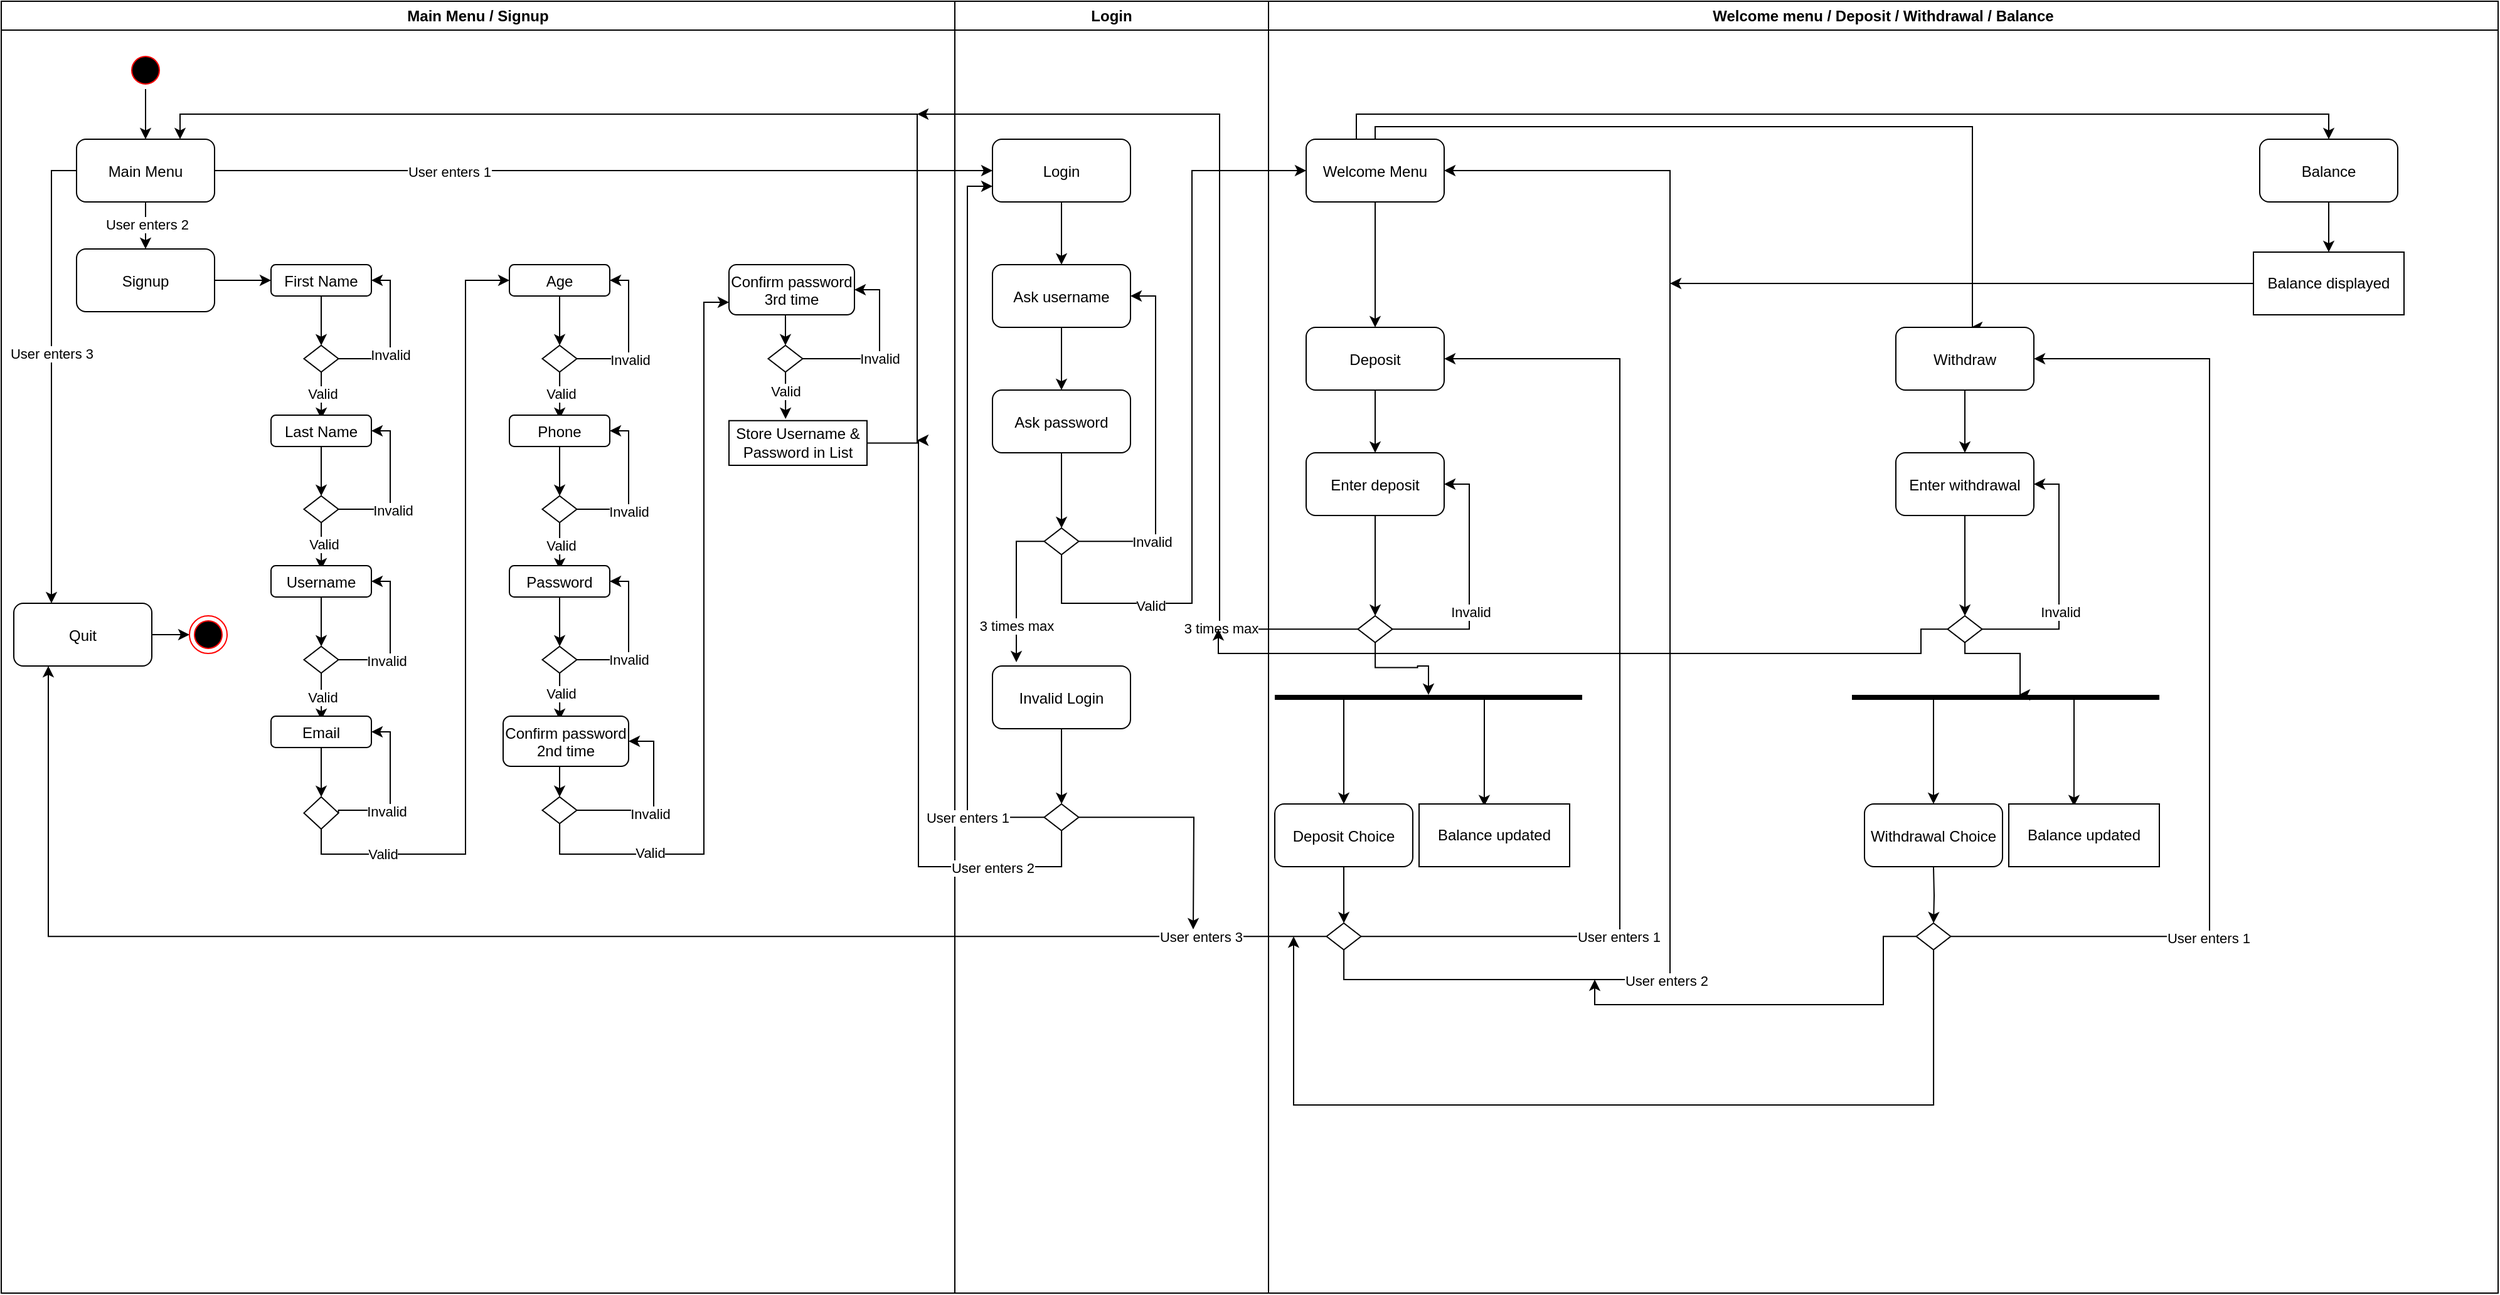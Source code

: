 <mxfile version="21.6.9" type="github">
  <diagram name="Page-1" id="e7e014a7-5840-1c2e-5031-d8a46d1fe8dd">
    <mxGraphModel dx="1483" dy="790" grid="1" gridSize="10" guides="1" tooltips="1" connect="1" arrows="1" fold="1" page="1" pageScale="1" pageWidth="1169" pageHeight="826" background="none" math="0" shadow="0">
      <root>
        <mxCell id="0" />
        <mxCell id="1" parent="0" />
        <mxCell id="2" value="Main Menu / Signup" style="swimlane;whiteSpace=wrap" parent="1" vertex="1">
          <mxGeometry x="150" y="70" width="760" height="1030" as="geometry" />
        </mxCell>
        <mxCell id="745T6tJbFyd0ASZvF1Uq-50" style="edgeStyle=orthogonalEdgeStyle;rounded=0;orthogonalLoop=1;jettySize=auto;html=1;exitX=0.5;exitY=1;exitDx=0;exitDy=0;" edge="1" parent="2" source="5" target="7">
          <mxGeometry relative="1" as="geometry" />
        </mxCell>
        <mxCell id="5" value="" style="ellipse;shape=startState;fillColor=#000000;strokeColor=#ff0000;" parent="2" vertex="1">
          <mxGeometry x="100" y="40" width="30" height="30" as="geometry" />
        </mxCell>
        <mxCell id="745T6tJbFyd0ASZvF1Uq-48" style="edgeStyle=orthogonalEdgeStyle;rounded=0;orthogonalLoop=1;jettySize=auto;html=1;exitX=0;exitY=0.5;exitDx=0;exitDy=0;" edge="1" parent="2" source="7" target="10">
          <mxGeometry relative="1" as="geometry">
            <Array as="points">
              <mxPoint x="40" y="135" />
            </Array>
          </mxGeometry>
        </mxCell>
        <mxCell id="745T6tJbFyd0ASZvF1Uq-409" value="User enters 3" style="edgeLabel;html=1;align=center;verticalAlign=middle;resizable=0;points=[];" vertex="1" connectable="0" parent="745T6tJbFyd0ASZvF1Uq-48">
          <mxGeometry x="-0.09" relative="1" as="geometry">
            <mxPoint as="offset" />
          </mxGeometry>
        </mxCell>
        <mxCell id="745T6tJbFyd0ASZvF1Uq-278" value="" style="edgeStyle=orthogonalEdgeStyle;rounded=0;orthogonalLoop=1;jettySize=auto;html=1;" edge="1" parent="2" source="7" target="745T6tJbFyd0ASZvF1Uq-46">
          <mxGeometry relative="1" as="geometry" />
        </mxCell>
        <mxCell id="745T6tJbFyd0ASZvF1Uq-408" value="User enters 2" style="edgeLabel;html=1;align=center;verticalAlign=middle;resizable=0;points=[];" vertex="1" connectable="0" parent="745T6tJbFyd0ASZvF1Uq-278">
          <mxGeometry x="0.082" y="1" relative="1" as="geometry">
            <mxPoint as="offset" />
          </mxGeometry>
        </mxCell>
        <mxCell id="7" value="Main Menu" style="rounded=1;" parent="2" vertex="1">
          <mxGeometry x="60" y="110" width="110" height="50" as="geometry" />
        </mxCell>
        <mxCell id="745T6tJbFyd0ASZvF1Uq-412" value="" style="edgeStyle=orthogonalEdgeStyle;rounded=0;orthogonalLoop=1;jettySize=auto;html=1;" edge="1" parent="2" source="10" target="745T6tJbFyd0ASZvF1Uq-411">
          <mxGeometry relative="1" as="geometry" />
        </mxCell>
        <mxCell id="10" value="Quit" style="rounded=1;" parent="2" vertex="1">
          <mxGeometry x="10" y="480" width="110" height="50" as="geometry" />
        </mxCell>
        <mxCell id="745T6tJbFyd0ASZvF1Uq-52" value="" style="edgeStyle=orthogonalEdgeStyle;rounded=0;orthogonalLoop=1;jettySize=auto;html=1;" edge="1" parent="2" source="745T6tJbFyd0ASZvF1Uq-46" target="745T6tJbFyd0ASZvF1Uq-51">
          <mxGeometry relative="1" as="geometry" />
        </mxCell>
        <mxCell id="745T6tJbFyd0ASZvF1Uq-46" value="Signup" style="rounded=1;" vertex="1" parent="2">
          <mxGeometry x="60" y="197.5" width="110" height="50" as="geometry" />
        </mxCell>
        <mxCell id="745T6tJbFyd0ASZvF1Uq-56" value="" style="edgeStyle=orthogonalEdgeStyle;rounded=0;orthogonalLoop=1;jettySize=auto;html=1;" edge="1" parent="2" source="745T6tJbFyd0ASZvF1Uq-51" target="745T6tJbFyd0ASZvF1Uq-55">
          <mxGeometry relative="1" as="geometry" />
        </mxCell>
        <mxCell id="745T6tJbFyd0ASZvF1Uq-51" value="First Name" style="rounded=1;" vertex="1" parent="2">
          <mxGeometry x="215" y="210" width="80" height="25" as="geometry" />
        </mxCell>
        <mxCell id="745T6tJbFyd0ASZvF1Uq-61" style="edgeStyle=orthogonalEdgeStyle;rounded=0;orthogonalLoop=1;jettySize=auto;html=1;exitX=1;exitY=0.5;exitDx=0;exitDy=0;entryX=1;entryY=0.5;entryDx=0;entryDy=0;" edge="1" parent="2" source="745T6tJbFyd0ASZvF1Uq-55" target="745T6tJbFyd0ASZvF1Uq-51">
          <mxGeometry relative="1" as="geometry">
            <Array as="points">
              <mxPoint x="310" y="285" />
              <mxPoint x="310" y="223" />
            </Array>
          </mxGeometry>
        </mxCell>
        <mxCell id="745T6tJbFyd0ASZvF1Uq-183" value="Invalid" style="edgeLabel;html=1;align=center;verticalAlign=middle;resizable=0;points=[];" vertex="1" connectable="0" parent="745T6tJbFyd0ASZvF1Uq-61">
          <mxGeometry x="-0.238" relative="1" as="geometry">
            <mxPoint as="offset" />
          </mxGeometry>
        </mxCell>
        <mxCell id="745T6tJbFyd0ASZvF1Uq-55" value="" style="rhombus;whiteSpace=wrap;html=1;" vertex="1" parent="2">
          <mxGeometry x="241.25" y="274.38" width="27.5" height="21.25" as="geometry" />
        </mxCell>
        <mxCell id="745T6tJbFyd0ASZvF1Uq-60" value="" style="edgeStyle=orthogonalEdgeStyle;rounded=0;orthogonalLoop=1;jettySize=auto;html=1;" edge="1" parent="2" source="745T6tJbFyd0ASZvF1Uq-55">
          <mxGeometry relative="1" as="geometry">
            <mxPoint x="405" y="376" as="sourcePoint" />
            <mxPoint x="255.1" y="333" as="targetPoint" />
            <Array as="points">
              <mxPoint x="255" y="314" />
              <mxPoint x="255" y="314" />
            </Array>
          </mxGeometry>
        </mxCell>
        <mxCell id="745T6tJbFyd0ASZvF1Uq-191" value="Valid" style="edgeLabel;html=1;align=center;verticalAlign=middle;resizable=0;points=[];" vertex="1" connectable="0" parent="745T6tJbFyd0ASZvF1Uq-60">
          <mxGeometry x="-0.068" y="1" relative="1" as="geometry">
            <mxPoint as="offset" />
          </mxGeometry>
        </mxCell>
        <mxCell id="745T6tJbFyd0ASZvF1Uq-106" value="Last Name" style="rounded=1;" vertex="1" parent="2">
          <mxGeometry x="215" y="330" width="80" height="25" as="geometry" />
        </mxCell>
        <mxCell id="745T6tJbFyd0ASZvF1Uq-107" style="edgeStyle=orthogonalEdgeStyle;rounded=0;orthogonalLoop=1;jettySize=auto;html=1;exitX=1;exitY=0.5;exitDx=0;exitDy=0;entryX=1;entryY=0.5;entryDx=0;entryDy=0;" edge="1" parent="2" source="745T6tJbFyd0ASZvF1Uq-108" target="745T6tJbFyd0ASZvF1Uq-106">
          <mxGeometry relative="1" as="geometry">
            <Array as="points">
              <mxPoint x="310" y="405" />
              <mxPoint x="310" y="343" />
            </Array>
          </mxGeometry>
        </mxCell>
        <mxCell id="745T6tJbFyd0ASZvF1Uq-184" value="Invalid" style="edgeLabel;html=1;align=center;verticalAlign=middle;resizable=0;points=[];" vertex="1" connectable="0" parent="745T6tJbFyd0ASZvF1Uq-107">
          <mxGeometry x="-0.305" y="-2" relative="1" as="geometry">
            <mxPoint y="1" as="offset" />
          </mxGeometry>
        </mxCell>
        <mxCell id="745T6tJbFyd0ASZvF1Uq-108" value="" style="rhombus;whiteSpace=wrap;html=1;" vertex="1" parent="2">
          <mxGeometry x="241.25" y="394.38" width="27.5" height="21.25" as="geometry" />
        </mxCell>
        <mxCell id="745T6tJbFyd0ASZvF1Uq-105" value="" style="edgeStyle=orthogonalEdgeStyle;rounded=0;orthogonalLoop=1;jettySize=auto;html=1;" edge="1" parent="2" source="745T6tJbFyd0ASZvF1Uq-106" target="745T6tJbFyd0ASZvF1Uq-108">
          <mxGeometry relative="1" as="geometry" />
        </mxCell>
        <mxCell id="745T6tJbFyd0ASZvF1Uq-109" value="" style="edgeStyle=orthogonalEdgeStyle;rounded=0;orthogonalLoop=1;jettySize=auto;html=1;" edge="1" parent="2" source="745T6tJbFyd0ASZvF1Uq-108">
          <mxGeometry relative="1" as="geometry">
            <mxPoint x="405" y="496" as="sourcePoint" />
            <mxPoint x="255.1" y="453" as="targetPoint" />
            <Array as="points">
              <mxPoint x="255" y="434" />
              <mxPoint x="255" y="434" />
            </Array>
          </mxGeometry>
        </mxCell>
        <mxCell id="745T6tJbFyd0ASZvF1Uq-192" value="Valid" style="edgeLabel;html=1;align=center;verticalAlign=middle;resizable=0;points=[];" vertex="1" connectable="0" parent="745T6tJbFyd0ASZvF1Uq-109">
          <mxGeometry x="-0.068" y="2" relative="1" as="geometry">
            <mxPoint as="offset" />
          </mxGeometry>
        </mxCell>
        <mxCell id="745T6tJbFyd0ASZvF1Uq-113" value="Username" style="rounded=1;" vertex="1" parent="2">
          <mxGeometry x="215" y="450" width="80" height="25" as="geometry" />
        </mxCell>
        <mxCell id="745T6tJbFyd0ASZvF1Uq-114" style="edgeStyle=orthogonalEdgeStyle;rounded=0;orthogonalLoop=1;jettySize=auto;html=1;exitX=1;exitY=0.5;exitDx=0;exitDy=0;entryX=1;entryY=0.5;entryDx=0;entryDy=0;" edge="1" parent="2" source="745T6tJbFyd0ASZvF1Uq-115" target="745T6tJbFyd0ASZvF1Uq-113">
          <mxGeometry relative="1" as="geometry">
            <Array as="points">
              <mxPoint x="310" y="525" />
              <mxPoint x="310" y="463" />
            </Array>
          </mxGeometry>
        </mxCell>
        <mxCell id="745T6tJbFyd0ASZvF1Uq-185" value="Invalid" style="edgeLabel;html=1;align=center;verticalAlign=middle;resizable=0;points=[];" vertex="1" connectable="0" parent="745T6tJbFyd0ASZvF1Uq-114">
          <mxGeometry x="-0.356" y="-1" relative="1" as="geometry">
            <mxPoint as="offset" />
          </mxGeometry>
        </mxCell>
        <mxCell id="745T6tJbFyd0ASZvF1Uq-115" value="" style="rhombus;whiteSpace=wrap;html=1;" vertex="1" parent="2">
          <mxGeometry x="241.25" y="514.38" width="27.5" height="21.25" as="geometry" />
        </mxCell>
        <mxCell id="745T6tJbFyd0ASZvF1Uq-112" value="" style="edgeStyle=orthogonalEdgeStyle;rounded=0;orthogonalLoop=1;jettySize=auto;html=1;" edge="1" parent="2" source="745T6tJbFyd0ASZvF1Uq-113" target="745T6tJbFyd0ASZvF1Uq-115">
          <mxGeometry relative="1" as="geometry" />
        </mxCell>
        <mxCell id="745T6tJbFyd0ASZvF1Uq-116" value="" style="edgeStyle=orthogonalEdgeStyle;rounded=0;orthogonalLoop=1;jettySize=auto;html=1;" edge="1" parent="2" source="745T6tJbFyd0ASZvF1Uq-115">
          <mxGeometry relative="1" as="geometry">
            <mxPoint x="405" y="616" as="sourcePoint" />
            <mxPoint x="255.1" y="573" as="targetPoint" />
            <Array as="points">
              <mxPoint x="255" y="554" />
              <mxPoint x="255" y="554" />
            </Array>
          </mxGeometry>
        </mxCell>
        <mxCell id="745T6tJbFyd0ASZvF1Uq-193" value="Valid" style="edgeLabel;html=1;align=center;verticalAlign=middle;resizable=0;points=[];" vertex="1" connectable="0" parent="745T6tJbFyd0ASZvF1Uq-116">
          <mxGeometry x="0.039" y="1" relative="1" as="geometry">
            <mxPoint as="offset" />
          </mxGeometry>
        </mxCell>
        <mxCell id="745T6tJbFyd0ASZvF1Uq-120" value="Email" style="rounded=1;" vertex="1" parent="2">
          <mxGeometry x="215" y="570" width="80" height="25" as="geometry" />
        </mxCell>
        <mxCell id="745T6tJbFyd0ASZvF1Uq-121" style="edgeStyle=orthogonalEdgeStyle;rounded=0;orthogonalLoop=1;jettySize=auto;html=1;exitX=1;exitY=0.5;exitDx=0;exitDy=0;entryX=1;entryY=0.5;entryDx=0;entryDy=0;" edge="1" parent="2" source="745T6tJbFyd0ASZvF1Uq-122" target="745T6tJbFyd0ASZvF1Uq-120">
          <mxGeometry relative="1" as="geometry">
            <Array as="points">
              <mxPoint x="310" y="645" />
              <mxPoint x="310" y="583" />
            </Array>
          </mxGeometry>
        </mxCell>
        <mxCell id="745T6tJbFyd0ASZvF1Uq-186" value="Invalid" style="edgeLabel;html=1;align=center;verticalAlign=middle;resizable=0;points=[];" vertex="1" connectable="0" parent="745T6tJbFyd0ASZvF1Uq-121">
          <mxGeometry x="-0.332" y="-1" relative="1" as="geometry">
            <mxPoint as="offset" />
          </mxGeometry>
        </mxCell>
        <mxCell id="745T6tJbFyd0ASZvF1Uq-151" style="edgeStyle=orthogonalEdgeStyle;rounded=0;orthogonalLoop=1;jettySize=auto;html=1;exitX=0.5;exitY=1;exitDx=0;exitDy=0;entryX=0;entryY=0.5;entryDx=0;entryDy=0;" edge="1" parent="2" source="745T6tJbFyd0ASZvF1Uq-122" target="745T6tJbFyd0ASZvF1Uq-127">
          <mxGeometry relative="1" as="geometry">
            <Array as="points">
              <mxPoint x="255" y="680" />
              <mxPoint x="370" y="680" />
              <mxPoint x="370" y="223" />
            </Array>
          </mxGeometry>
        </mxCell>
        <mxCell id="745T6tJbFyd0ASZvF1Uq-194" value="Valid" style="edgeLabel;html=1;align=center;verticalAlign=middle;resizable=0;points=[];" vertex="1" connectable="0" parent="745T6tJbFyd0ASZvF1Uq-151">
          <mxGeometry x="-0.78" relative="1" as="geometry">
            <mxPoint as="offset" />
          </mxGeometry>
        </mxCell>
        <mxCell id="745T6tJbFyd0ASZvF1Uq-122" value="" style="rhombus;whiteSpace=wrap;html=1;" vertex="1" parent="2">
          <mxGeometry x="241.25" y="634.38" width="27.5" height="25.62" as="geometry" />
        </mxCell>
        <mxCell id="745T6tJbFyd0ASZvF1Uq-119" value="" style="edgeStyle=orthogonalEdgeStyle;rounded=0;orthogonalLoop=1;jettySize=auto;html=1;" edge="1" parent="2" source="745T6tJbFyd0ASZvF1Uq-120" target="745T6tJbFyd0ASZvF1Uq-122">
          <mxGeometry relative="1" as="geometry" />
        </mxCell>
        <mxCell id="745T6tJbFyd0ASZvF1Uq-127" value="Age" style="rounded=1;" vertex="1" parent="2">
          <mxGeometry x="405" y="210" width="80" height="25" as="geometry" />
        </mxCell>
        <mxCell id="745T6tJbFyd0ASZvF1Uq-128" style="edgeStyle=orthogonalEdgeStyle;rounded=0;orthogonalLoop=1;jettySize=auto;html=1;exitX=1;exitY=0.5;exitDx=0;exitDy=0;entryX=1;entryY=0.5;entryDx=0;entryDy=0;" edge="1" parent="2" source="745T6tJbFyd0ASZvF1Uq-129" target="745T6tJbFyd0ASZvF1Uq-127">
          <mxGeometry relative="1" as="geometry">
            <Array as="points">
              <mxPoint x="500" y="285" />
              <mxPoint x="500" y="223" />
            </Array>
          </mxGeometry>
        </mxCell>
        <mxCell id="745T6tJbFyd0ASZvF1Uq-187" value="Invalid" style="edgeLabel;html=1;align=center;verticalAlign=middle;resizable=0;points=[];" vertex="1" connectable="0" parent="745T6tJbFyd0ASZvF1Uq-128">
          <mxGeometry x="-0.305" y="-1" relative="1" as="geometry">
            <mxPoint y="1" as="offset" />
          </mxGeometry>
        </mxCell>
        <mxCell id="745T6tJbFyd0ASZvF1Uq-129" value="" style="rhombus;whiteSpace=wrap;html=1;" vertex="1" parent="2">
          <mxGeometry x="431.25" y="274.38" width="27.5" height="21.25" as="geometry" />
        </mxCell>
        <mxCell id="745T6tJbFyd0ASZvF1Uq-126" value="" style="edgeStyle=orthogonalEdgeStyle;rounded=0;orthogonalLoop=1;jettySize=auto;html=1;" edge="1" parent="2" source="745T6tJbFyd0ASZvF1Uq-127" target="745T6tJbFyd0ASZvF1Uq-129">
          <mxGeometry relative="1" as="geometry" />
        </mxCell>
        <mxCell id="745T6tJbFyd0ASZvF1Uq-130" value="" style="edgeStyle=orthogonalEdgeStyle;rounded=0;orthogonalLoop=1;jettySize=auto;html=1;" edge="1" parent="2" source="745T6tJbFyd0ASZvF1Uq-129">
          <mxGeometry relative="1" as="geometry">
            <mxPoint x="595" y="376" as="sourcePoint" />
            <mxPoint x="445.1" y="333" as="targetPoint" />
            <Array as="points">
              <mxPoint x="445" y="314" />
              <mxPoint x="445" y="314" />
            </Array>
          </mxGeometry>
        </mxCell>
        <mxCell id="745T6tJbFyd0ASZvF1Uq-195" value="Valid" style="edgeLabel;html=1;align=center;verticalAlign=middle;resizable=0;points=[];" vertex="1" connectable="0" parent="745T6tJbFyd0ASZvF1Uq-130">
          <mxGeometry x="-0.068" y="1" relative="1" as="geometry">
            <mxPoint as="offset" />
          </mxGeometry>
        </mxCell>
        <mxCell id="745T6tJbFyd0ASZvF1Uq-134" value="Phone" style="rounded=1;" vertex="1" parent="2">
          <mxGeometry x="405" y="330" width="80" height="25" as="geometry" />
        </mxCell>
        <mxCell id="745T6tJbFyd0ASZvF1Uq-135" style="edgeStyle=orthogonalEdgeStyle;rounded=0;orthogonalLoop=1;jettySize=auto;html=1;exitX=1;exitY=0.5;exitDx=0;exitDy=0;entryX=1;entryY=0.5;entryDx=0;entryDy=0;" edge="1" parent="2" source="745T6tJbFyd0ASZvF1Uq-136" target="745T6tJbFyd0ASZvF1Uq-134">
          <mxGeometry relative="1" as="geometry">
            <Array as="points">
              <mxPoint x="500" y="405" />
              <mxPoint x="500" y="343" />
            </Array>
          </mxGeometry>
        </mxCell>
        <mxCell id="745T6tJbFyd0ASZvF1Uq-188" value="Invalid" style="edgeLabel;html=1;align=center;verticalAlign=middle;resizable=0;points=[];" vertex="1" connectable="0" parent="745T6tJbFyd0ASZvF1Uq-135">
          <mxGeometry x="-0.322" y="-2" relative="1" as="geometry">
            <mxPoint as="offset" />
          </mxGeometry>
        </mxCell>
        <mxCell id="745T6tJbFyd0ASZvF1Uq-136" value="" style="rhombus;whiteSpace=wrap;html=1;" vertex="1" parent="2">
          <mxGeometry x="431.25" y="394.38" width="27.5" height="21.25" as="geometry" />
        </mxCell>
        <mxCell id="745T6tJbFyd0ASZvF1Uq-133" value="" style="edgeStyle=orthogonalEdgeStyle;rounded=0;orthogonalLoop=1;jettySize=auto;html=1;" edge="1" parent="2" source="745T6tJbFyd0ASZvF1Uq-134" target="745T6tJbFyd0ASZvF1Uq-136">
          <mxGeometry relative="1" as="geometry" />
        </mxCell>
        <mxCell id="745T6tJbFyd0ASZvF1Uq-137" value="" style="edgeStyle=orthogonalEdgeStyle;rounded=0;orthogonalLoop=1;jettySize=auto;html=1;" edge="1" parent="2" source="745T6tJbFyd0ASZvF1Uq-136">
          <mxGeometry relative="1" as="geometry">
            <mxPoint x="595" y="496" as="sourcePoint" />
            <mxPoint x="445.1" y="453" as="targetPoint" />
            <Array as="points">
              <mxPoint x="445" y="434" />
              <mxPoint x="445" y="434" />
            </Array>
          </mxGeometry>
        </mxCell>
        <mxCell id="745T6tJbFyd0ASZvF1Uq-196" value="Valid" style="edgeLabel;html=1;align=center;verticalAlign=middle;resizable=0;points=[];" vertex="1" connectable="0" parent="745T6tJbFyd0ASZvF1Uq-137">
          <mxGeometry x="-0.015" y="1" relative="1" as="geometry">
            <mxPoint as="offset" />
          </mxGeometry>
        </mxCell>
        <mxCell id="745T6tJbFyd0ASZvF1Uq-141" value="Password" style="rounded=1;" vertex="1" parent="2">
          <mxGeometry x="405" y="450" width="80" height="25" as="geometry" />
        </mxCell>
        <mxCell id="745T6tJbFyd0ASZvF1Uq-142" style="edgeStyle=orthogonalEdgeStyle;rounded=0;orthogonalLoop=1;jettySize=auto;html=1;exitX=1;exitY=0.5;exitDx=0;exitDy=0;entryX=1;entryY=0.5;entryDx=0;entryDy=0;" edge="1" parent="2" source="745T6tJbFyd0ASZvF1Uq-143" target="745T6tJbFyd0ASZvF1Uq-141">
          <mxGeometry relative="1" as="geometry">
            <Array as="points">
              <mxPoint x="500" y="525" />
              <mxPoint x="500" y="463" />
            </Array>
          </mxGeometry>
        </mxCell>
        <mxCell id="745T6tJbFyd0ASZvF1Uq-189" value="Invalid" style="edgeLabel;html=1;align=center;verticalAlign=middle;resizable=0;points=[];" vertex="1" connectable="0" parent="745T6tJbFyd0ASZvF1Uq-142">
          <mxGeometry x="-0.305" relative="1" as="geometry">
            <mxPoint as="offset" />
          </mxGeometry>
        </mxCell>
        <mxCell id="745T6tJbFyd0ASZvF1Uq-143" value="" style="rhombus;whiteSpace=wrap;html=1;" vertex="1" parent="2">
          <mxGeometry x="431.25" y="514.38" width="27.5" height="21.25" as="geometry" />
        </mxCell>
        <mxCell id="745T6tJbFyd0ASZvF1Uq-140" value="" style="edgeStyle=orthogonalEdgeStyle;rounded=0;orthogonalLoop=1;jettySize=auto;html=1;" edge="1" parent="2" source="745T6tJbFyd0ASZvF1Uq-141" target="745T6tJbFyd0ASZvF1Uq-143">
          <mxGeometry relative="1" as="geometry" />
        </mxCell>
        <mxCell id="745T6tJbFyd0ASZvF1Uq-144" value="" style="edgeStyle=orthogonalEdgeStyle;rounded=0;orthogonalLoop=1;jettySize=auto;html=1;" edge="1" parent="2" source="745T6tJbFyd0ASZvF1Uq-143">
          <mxGeometry relative="1" as="geometry">
            <mxPoint x="595" y="616" as="sourcePoint" />
            <mxPoint x="445.1" y="573" as="targetPoint" />
            <Array as="points">
              <mxPoint x="445" y="554" />
              <mxPoint x="445" y="554" />
            </Array>
          </mxGeometry>
        </mxCell>
        <mxCell id="745T6tJbFyd0ASZvF1Uq-197" value="Valid" style="edgeLabel;html=1;align=center;verticalAlign=middle;resizable=0;points=[];" vertex="1" connectable="0" parent="745T6tJbFyd0ASZvF1Uq-144">
          <mxGeometry x="-0.122" y="1" relative="1" as="geometry">
            <mxPoint as="offset" />
          </mxGeometry>
        </mxCell>
        <mxCell id="745T6tJbFyd0ASZvF1Uq-153" value="Confirm password&#xa;2nd time" style="rounded=1;" vertex="1" parent="2">
          <mxGeometry x="400" y="570" width="100" height="40" as="geometry" />
        </mxCell>
        <mxCell id="745T6tJbFyd0ASZvF1Uq-164" style="edgeStyle=orthogonalEdgeStyle;rounded=0;orthogonalLoop=1;jettySize=auto;html=1;exitX=1;exitY=0.5;exitDx=0;exitDy=0;entryX=1;entryY=0.5;entryDx=0;entryDy=0;" edge="1" parent="2" source="745T6tJbFyd0ASZvF1Uq-155" target="745T6tJbFyd0ASZvF1Uq-153">
          <mxGeometry relative="1" as="geometry" />
        </mxCell>
        <mxCell id="745T6tJbFyd0ASZvF1Uq-190" value="Invalid" style="edgeLabel;html=1;align=center;verticalAlign=middle;resizable=0;points=[];" vertex="1" connectable="0" parent="745T6tJbFyd0ASZvF1Uq-164">
          <mxGeometry x="-0.145" y="-3" relative="1" as="geometry">
            <mxPoint as="offset" />
          </mxGeometry>
        </mxCell>
        <mxCell id="745T6tJbFyd0ASZvF1Uq-177" style="edgeStyle=orthogonalEdgeStyle;rounded=0;orthogonalLoop=1;jettySize=auto;html=1;entryX=0;entryY=0.75;entryDx=0;entryDy=0;" edge="1" parent="2" source="745T6tJbFyd0ASZvF1Uq-155" target="745T6tJbFyd0ASZvF1Uq-171">
          <mxGeometry relative="1" as="geometry">
            <Array as="points">
              <mxPoint x="445" y="680" />
              <mxPoint x="560" y="680" />
              <mxPoint x="560" y="240" />
            </Array>
          </mxGeometry>
        </mxCell>
        <mxCell id="745T6tJbFyd0ASZvF1Uq-198" value="Valid" style="edgeLabel;html=1;align=center;verticalAlign=middle;resizable=0;points=[];" vertex="1" connectable="0" parent="745T6tJbFyd0ASZvF1Uq-177">
          <mxGeometry x="-0.678" y="1" relative="1" as="geometry">
            <mxPoint as="offset" />
          </mxGeometry>
        </mxCell>
        <mxCell id="745T6tJbFyd0ASZvF1Uq-155" value="" style="rhombus;whiteSpace=wrap;html=1;" vertex="1" parent="2">
          <mxGeometry x="431.25" y="634.38" width="27.5" height="21.25" as="geometry" />
        </mxCell>
        <mxCell id="745T6tJbFyd0ASZvF1Uq-152" value="" style="edgeStyle=orthogonalEdgeStyle;rounded=0;orthogonalLoop=1;jettySize=auto;html=1;" edge="1" parent="2" source="745T6tJbFyd0ASZvF1Uq-153" target="745T6tJbFyd0ASZvF1Uq-155">
          <mxGeometry relative="1" as="geometry">
            <Array as="points">
              <mxPoint x="445" y="620" />
              <mxPoint x="445" y="620" />
            </Array>
          </mxGeometry>
        </mxCell>
        <mxCell id="745T6tJbFyd0ASZvF1Uq-171" value="Confirm password&#xa;3rd time" style="rounded=1;" vertex="1" parent="2">
          <mxGeometry x="580" y="210" width="100" height="40" as="geometry" />
        </mxCell>
        <mxCell id="745T6tJbFyd0ASZvF1Uq-172" style="edgeStyle=orthogonalEdgeStyle;rounded=0;orthogonalLoop=1;jettySize=auto;html=1;exitX=1;exitY=0.5;exitDx=0;exitDy=0;entryX=1;entryY=0.5;entryDx=0;entryDy=0;" edge="1" parent="2" source="745T6tJbFyd0ASZvF1Uq-173" target="745T6tJbFyd0ASZvF1Uq-171">
          <mxGeometry relative="1" as="geometry" />
        </mxCell>
        <mxCell id="745T6tJbFyd0ASZvF1Uq-200" value="Invalid" style="edgeLabel;html=1;align=center;verticalAlign=middle;resizable=0;points=[];" vertex="1" connectable="0" parent="745T6tJbFyd0ASZvF1Uq-172">
          <mxGeometry x="-0.101" relative="1" as="geometry">
            <mxPoint as="offset" />
          </mxGeometry>
        </mxCell>
        <mxCell id="745T6tJbFyd0ASZvF1Uq-173" value="" style="rhombus;whiteSpace=wrap;html=1;" vertex="1" parent="2">
          <mxGeometry x="611.25" y="274.38" width="27.5" height="21.25" as="geometry" />
        </mxCell>
        <mxCell id="745T6tJbFyd0ASZvF1Uq-174" value="" style="edgeStyle=orthogonalEdgeStyle;rounded=0;orthogonalLoop=1;jettySize=auto;html=1;" edge="1" parent="2" source="745T6tJbFyd0ASZvF1Uq-171" target="745T6tJbFyd0ASZvF1Uq-173">
          <mxGeometry relative="1" as="geometry">
            <Array as="points">
              <mxPoint x="625" y="260" />
              <mxPoint x="625" y="260" />
            </Array>
          </mxGeometry>
        </mxCell>
        <mxCell id="745T6tJbFyd0ASZvF1Uq-175" value="" style="edgeStyle=orthogonalEdgeStyle;rounded=0;orthogonalLoop=1;jettySize=auto;html=1;" edge="1" parent="2" source="745T6tJbFyd0ASZvF1Uq-173">
          <mxGeometry relative="1" as="geometry">
            <mxPoint x="775" y="376" as="sourcePoint" />
            <mxPoint x="625.1" y="333" as="targetPoint" />
            <Array as="points">
              <mxPoint x="625" y="314" />
              <mxPoint x="625" y="314" />
            </Array>
          </mxGeometry>
        </mxCell>
        <mxCell id="745T6tJbFyd0ASZvF1Uq-199" value="Valid" style="edgeLabel;html=1;align=center;verticalAlign=middle;resizable=0;points=[];" vertex="1" connectable="0" parent="745T6tJbFyd0ASZvF1Uq-175">
          <mxGeometry x="-0.175" relative="1" as="geometry">
            <mxPoint as="offset" />
          </mxGeometry>
        </mxCell>
        <mxCell id="745T6tJbFyd0ASZvF1Uq-181" style="edgeStyle=orthogonalEdgeStyle;rounded=0;orthogonalLoop=1;jettySize=auto;html=1;entryX=0.75;entryY=0;entryDx=0;entryDy=0;" edge="1" parent="2" source="745T6tJbFyd0ASZvF1Uq-180" target="7">
          <mxGeometry relative="1" as="geometry">
            <Array as="points">
              <mxPoint x="730" y="352" />
              <mxPoint x="730" y="90" />
              <mxPoint x="143" y="90" />
            </Array>
          </mxGeometry>
        </mxCell>
        <mxCell id="745T6tJbFyd0ASZvF1Uq-180" value="Store Username &amp;amp; Password in List" style="rounded=0;whiteSpace=wrap;html=1;" vertex="1" parent="2">
          <mxGeometry x="580" y="334.38" width="110" height="35.62" as="geometry" />
        </mxCell>
        <mxCell id="745T6tJbFyd0ASZvF1Uq-411" value="" style="ellipse;html=1;shape=endState;fillColor=#000000;strokeColor=#ff0000;" vertex="1" parent="2">
          <mxGeometry x="150" y="490" width="30" height="30" as="geometry" />
        </mxCell>
        <mxCell id="745T6tJbFyd0ASZvF1Uq-201" value="Login" style="swimlane;whiteSpace=wrap" vertex="1" parent="1">
          <mxGeometry x="910" y="70" width="250" height="1030" as="geometry" />
        </mxCell>
        <mxCell id="745T6tJbFyd0ASZvF1Uq-284" value="" style="edgeStyle=orthogonalEdgeStyle;rounded=0;orthogonalLoop=1;jettySize=auto;html=1;" edge="1" parent="745T6tJbFyd0ASZvF1Uq-201" source="8" target="745T6tJbFyd0ASZvF1Uq-281">
          <mxGeometry relative="1" as="geometry" />
        </mxCell>
        <mxCell id="8" value="Login" style="rounded=1;" parent="745T6tJbFyd0ASZvF1Uq-201" vertex="1">
          <mxGeometry x="30" y="110" width="110" height="50" as="geometry" />
        </mxCell>
        <mxCell id="745T6tJbFyd0ASZvF1Uq-285" value="" style="edgeStyle=orthogonalEdgeStyle;rounded=0;orthogonalLoop=1;jettySize=auto;html=1;" edge="1" parent="745T6tJbFyd0ASZvF1Uq-201" source="745T6tJbFyd0ASZvF1Uq-281" target="745T6tJbFyd0ASZvF1Uq-283">
          <mxGeometry relative="1" as="geometry" />
        </mxCell>
        <mxCell id="745T6tJbFyd0ASZvF1Uq-281" value="Ask username" style="rounded=1;" vertex="1" parent="745T6tJbFyd0ASZvF1Uq-201">
          <mxGeometry x="30" y="210" width="110" height="50" as="geometry" />
        </mxCell>
        <mxCell id="745T6tJbFyd0ASZvF1Uq-289" value="" style="edgeStyle=orthogonalEdgeStyle;rounded=0;orthogonalLoop=1;jettySize=auto;html=1;" edge="1" parent="745T6tJbFyd0ASZvF1Uq-201" source="745T6tJbFyd0ASZvF1Uq-283" target="745T6tJbFyd0ASZvF1Uq-288">
          <mxGeometry relative="1" as="geometry" />
        </mxCell>
        <mxCell id="745T6tJbFyd0ASZvF1Uq-283" value="Ask password" style="rounded=1;" vertex="1" parent="745T6tJbFyd0ASZvF1Uq-201">
          <mxGeometry x="30" y="310" width="110" height="50" as="geometry" />
        </mxCell>
        <mxCell id="745T6tJbFyd0ASZvF1Uq-290" style="edgeStyle=orthogonalEdgeStyle;rounded=0;orthogonalLoop=1;jettySize=auto;html=1;entryX=1;entryY=0.5;entryDx=0;entryDy=0;" edge="1" parent="745T6tJbFyd0ASZvF1Uq-201" source="745T6tJbFyd0ASZvF1Uq-288" target="745T6tJbFyd0ASZvF1Uq-281">
          <mxGeometry relative="1" as="geometry">
            <Array as="points">
              <mxPoint x="160" y="431" />
              <mxPoint x="160" y="235" />
            </Array>
          </mxGeometry>
        </mxCell>
        <mxCell id="745T6tJbFyd0ASZvF1Uq-293" value="Invalid" style="edgeLabel;html=1;align=center;verticalAlign=middle;resizable=0;points=[];" vertex="1" connectable="0" parent="745T6tJbFyd0ASZvF1Uq-290">
          <mxGeometry x="-0.579" relative="1" as="geometry">
            <mxPoint as="offset" />
          </mxGeometry>
        </mxCell>
        <mxCell id="745T6tJbFyd0ASZvF1Uq-400" style="edgeStyle=orthogonalEdgeStyle;rounded=0;orthogonalLoop=1;jettySize=auto;html=1;entryX=0.173;entryY=-0.06;entryDx=0;entryDy=0;entryPerimeter=0;" edge="1" parent="745T6tJbFyd0ASZvF1Uq-201" source="745T6tJbFyd0ASZvF1Uq-288" target="745T6tJbFyd0ASZvF1Uq-395">
          <mxGeometry relative="1" as="geometry">
            <Array as="points">
              <mxPoint x="49" y="431" />
            </Array>
          </mxGeometry>
        </mxCell>
        <mxCell id="745T6tJbFyd0ASZvF1Uq-410" value="3 times max" style="edgeLabel;html=1;align=center;verticalAlign=middle;resizable=0;points=[];" vertex="1" connectable="0" parent="745T6tJbFyd0ASZvF1Uq-400">
          <mxGeometry x="0.511" relative="1" as="geometry">
            <mxPoint as="offset" />
          </mxGeometry>
        </mxCell>
        <mxCell id="745T6tJbFyd0ASZvF1Uq-288" value="" style="rhombus;whiteSpace=wrap;html=1;" vertex="1" parent="745T6tJbFyd0ASZvF1Uq-201">
          <mxGeometry x="71.25" y="420" width="27.5" height="21.25" as="geometry" />
        </mxCell>
        <mxCell id="745T6tJbFyd0ASZvF1Uq-401" value="" style="edgeStyle=orthogonalEdgeStyle;rounded=0;orthogonalLoop=1;jettySize=auto;html=1;" edge="1" parent="745T6tJbFyd0ASZvF1Uq-201" source="745T6tJbFyd0ASZvF1Uq-395" target="745T6tJbFyd0ASZvF1Uq-399">
          <mxGeometry relative="1" as="geometry" />
        </mxCell>
        <mxCell id="745T6tJbFyd0ASZvF1Uq-395" value="Invalid Login" style="rounded=1;" vertex="1" parent="745T6tJbFyd0ASZvF1Uq-201">
          <mxGeometry x="30" y="530" width="110" height="50" as="geometry" />
        </mxCell>
        <mxCell id="745T6tJbFyd0ASZvF1Uq-402" style="edgeStyle=orthogonalEdgeStyle;rounded=0;orthogonalLoop=1;jettySize=auto;html=1;entryX=0;entryY=0.75;entryDx=0;entryDy=0;" edge="1" parent="745T6tJbFyd0ASZvF1Uq-201" source="745T6tJbFyd0ASZvF1Uq-399" target="8">
          <mxGeometry relative="1" as="geometry">
            <Array as="points">
              <mxPoint x="10" y="651" />
              <mxPoint x="10" y="148" />
            </Array>
          </mxGeometry>
        </mxCell>
        <mxCell id="745T6tJbFyd0ASZvF1Uq-403" value="User enters 1" style="edgeLabel;html=1;align=center;verticalAlign=middle;resizable=0;points=[];" vertex="1" connectable="0" parent="745T6tJbFyd0ASZvF1Uq-402">
          <mxGeometry x="-0.79" relative="1" as="geometry">
            <mxPoint as="offset" />
          </mxGeometry>
        </mxCell>
        <mxCell id="745T6tJbFyd0ASZvF1Uq-404" style="edgeStyle=orthogonalEdgeStyle;rounded=0;orthogonalLoop=1;jettySize=auto;html=1;" edge="1" parent="745T6tJbFyd0ASZvF1Uq-201" source="745T6tJbFyd0ASZvF1Uq-399">
          <mxGeometry relative="1" as="geometry">
            <mxPoint x="-30" y="350" as="targetPoint" />
            <Array as="points">
              <mxPoint x="85" y="690" />
              <mxPoint x="-29" y="690" />
            </Array>
          </mxGeometry>
        </mxCell>
        <mxCell id="745T6tJbFyd0ASZvF1Uq-405" value="User enters 2" style="edgeLabel;html=1;align=center;verticalAlign=middle;resizable=0;points=[];" vertex="1" connectable="0" parent="745T6tJbFyd0ASZvF1Uq-404">
          <mxGeometry x="-0.652" y="1" relative="1" as="geometry">
            <mxPoint as="offset" />
          </mxGeometry>
        </mxCell>
        <mxCell id="745T6tJbFyd0ASZvF1Uq-406" style="edgeStyle=orthogonalEdgeStyle;rounded=0;orthogonalLoop=1;jettySize=auto;html=1;" edge="1" parent="745T6tJbFyd0ASZvF1Uq-201" source="745T6tJbFyd0ASZvF1Uq-399">
          <mxGeometry relative="1" as="geometry">
            <mxPoint x="190" y="740" as="targetPoint" />
          </mxGeometry>
        </mxCell>
        <mxCell id="745T6tJbFyd0ASZvF1Uq-399" value="" style="rhombus;whiteSpace=wrap;html=1;" vertex="1" parent="745T6tJbFyd0ASZvF1Uq-201">
          <mxGeometry x="71.25" y="640" width="27.5" height="21.25" as="geometry" />
        </mxCell>
        <mxCell id="745T6tJbFyd0ASZvF1Uq-277" style="edgeStyle=orthogonalEdgeStyle;rounded=0;orthogonalLoop=1;jettySize=auto;html=1;entryX=0;entryY=0.5;entryDx=0;entryDy=0;" edge="1" parent="1" source="7" target="8">
          <mxGeometry relative="1" as="geometry" />
        </mxCell>
        <mxCell id="745T6tJbFyd0ASZvF1Uq-407" value="User enters 1" style="edgeLabel;html=1;align=center;verticalAlign=middle;resizable=0;points=[];" vertex="1" connectable="0" parent="745T6tJbFyd0ASZvF1Uq-277">
          <mxGeometry x="-0.397" y="-1" relative="1" as="geometry">
            <mxPoint as="offset" />
          </mxGeometry>
        </mxCell>
        <mxCell id="745T6tJbFyd0ASZvF1Uq-279" value="Welcome menu / Deposit / Withdrawal / Balance" style="swimlane;whiteSpace=wrap" vertex="1" parent="1">
          <mxGeometry x="1160" y="70" width="980" height="1030" as="geometry" />
        </mxCell>
        <mxCell id="745T6tJbFyd0ASZvF1Uq-313" value="" style="edgeStyle=orthogonalEdgeStyle;rounded=0;orthogonalLoop=1;jettySize=auto;html=1;" edge="1" parent="745T6tJbFyd0ASZvF1Uq-279" source="745T6tJbFyd0ASZvF1Uq-280" target="745T6tJbFyd0ASZvF1Uq-296">
          <mxGeometry relative="1" as="geometry" />
        </mxCell>
        <mxCell id="745T6tJbFyd0ASZvF1Uq-383" style="edgeStyle=orthogonalEdgeStyle;rounded=0;orthogonalLoop=1;jettySize=auto;html=1;" edge="1" parent="745T6tJbFyd0ASZvF1Uq-279" source="745T6tJbFyd0ASZvF1Uq-280">
          <mxGeometry relative="1" as="geometry">
            <mxPoint x="560" y="260" as="targetPoint" />
            <Array as="points">
              <mxPoint x="85" y="100" />
              <mxPoint x="561" y="100" />
            </Array>
          </mxGeometry>
        </mxCell>
        <mxCell id="745T6tJbFyd0ASZvF1Uq-390" style="edgeStyle=orthogonalEdgeStyle;rounded=0;orthogonalLoop=1;jettySize=auto;html=1;entryX=0.5;entryY=0;entryDx=0;entryDy=0;" edge="1" parent="745T6tJbFyd0ASZvF1Uq-279" source="745T6tJbFyd0ASZvF1Uq-280" target="745T6tJbFyd0ASZvF1Uq-388">
          <mxGeometry relative="1" as="geometry">
            <Array as="points">
              <mxPoint x="70" y="90" />
              <mxPoint x="845" y="90" />
            </Array>
          </mxGeometry>
        </mxCell>
        <mxCell id="745T6tJbFyd0ASZvF1Uq-280" value="Welcome Menu" style="rounded=1;" vertex="1" parent="745T6tJbFyd0ASZvF1Uq-279">
          <mxGeometry x="30" y="110" width="110" height="50" as="geometry" />
        </mxCell>
        <mxCell id="745T6tJbFyd0ASZvF1Uq-300" value="" style="edgeStyle=orthogonalEdgeStyle;rounded=0;orthogonalLoop=1;jettySize=auto;html=1;" edge="1" parent="745T6tJbFyd0ASZvF1Uq-279" source="745T6tJbFyd0ASZvF1Uq-296" target="745T6tJbFyd0ASZvF1Uq-299">
          <mxGeometry relative="1" as="geometry" />
        </mxCell>
        <mxCell id="745T6tJbFyd0ASZvF1Uq-296" value="Deposit" style="rounded=1;" vertex="1" parent="745T6tJbFyd0ASZvF1Uq-279">
          <mxGeometry x="30" y="260.01" width="110" height="50" as="geometry" />
        </mxCell>
        <mxCell id="745T6tJbFyd0ASZvF1Uq-302" value="" style="edgeStyle=orthogonalEdgeStyle;rounded=0;orthogonalLoop=1;jettySize=auto;html=1;" edge="1" parent="745T6tJbFyd0ASZvF1Uq-279" source="745T6tJbFyd0ASZvF1Uq-299" target="745T6tJbFyd0ASZvF1Uq-301">
          <mxGeometry relative="1" as="geometry" />
        </mxCell>
        <mxCell id="745T6tJbFyd0ASZvF1Uq-299" value="Enter deposit" style="rounded=1;" vertex="1" parent="745T6tJbFyd0ASZvF1Uq-279">
          <mxGeometry x="30" y="360" width="110" height="50" as="geometry" />
        </mxCell>
        <mxCell id="745T6tJbFyd0ASZvF1Uq-303" style="edgeStyle=orthogonalEdgeStyle;rounded=0;orthogonalLoop=1;jettySize=auto;html=1;entryX=1;entryY=0.5;entryDx=0;entryDy=0;" edge="1" parent="745T6tJbFyd0ASZvF1Uq-279" source="745T6tJbFyd0ASZvF1Uq-301" target="745T6tJbFyd0ASZvF1Uq-299">
          <mxGeometry relative="1" as="geometry">
            <Array as="points">
              <mxPoint x="160" y="501" />
              <mxPoint x="160" y="385" />
            </Array>
          </mxGeometry>
        </mxCell>
        <mxCell id="745T6tJbFyd0ASZvF1Uq-304" value="Invalid" style="edgeLabel;html=1;align=center;verticalAlign=middle;resizable=0;points=[];" vertex="1" connectable="0" parent="745T6tJbFyd0ASZvF1Uq-303">
          <mxGeometry x="-0.232" y="-1" relative="1" as="geometry">
            <mxPoint as="offset" />
          </mxGeometry>
        </mxCell>
        <mxCell id="745T6tJbFyd0ASZvF1Uq-332" value="" style="edgeStyle=orthogonalEdgeStyle;rounded=0;orthogonalLoop=1;jettySize=auto;html=1;" edge="1" parent="745T6tJbFyd0ASZvF1Uq-279" source="745T6tJbFyd0ASZvF1Uq-301" target="745T6tJbFyd0ASZvF1Uq-321">
          <mxGeometry relative="1" as="geometry" />
        </mxCell>
        <mxCell id="745T6tJbFyd0ASZvF1Uq-392" style="edgeStyle=orthogonalEdgeStyle;rounded=0;orthogonalLoop=1;jettySize=auto;html=1;" edge="1" parent="745T6tJbFyd0ASZvF1Uq-279" source="745T6tJbFyd0ASZvF1Uq-301">
          <mxGeometry relative="1" as="geometry">
            <mxPoint x="-280" y="90" as="targetPoint" />
            <Array as="points">
              <mxPoint x="-39" y="501" />
            </Array>
          </mxGeometry>
        </mxCell>
        <mxCell id="745T6tJbFyd0ASZvF1Uq-393" value="3 times max" style="edgeLabel;html=1;align=center;verticalAlign=middle;resizable=0;points=[];" vertex="1" connectable="0" parent="745T6tJbFyd0ASZvF1Uq-392">
          <mxGeometry x="-0.713" y="-1" relative="1" as="geometry">
            <mxPoint as="offset" />
          </mxGeometry>
        </mxCell>
        <mxCell id="745T6tJbFyd0ASZvF1Uq-301" value="" style="rhombus;whiteSpace=wrap;html=1;" vertex="1" parent="745T6tJbFyd0ASZvF1Uq-279">
          <mxGeometry x="71.25" y="490" width="27.5" height="21.25" as="geometry" />
        </mxCell>
        <mxCell id="745T6tJbFyd0ASZvF1Uq-354" value="" style="edgeStyle=orthogonalEdgeStyle;rounded=0;orthogonalLoop=1;jettySize=auto;html=1;" edge="1" parent="745T6tJbFyd0ASZvF1Uq-279" source="745T6tJbFyd0ASZvF1Uq-305" target="745T6tJbFyd0ASZvF1Uq-353">
          <mxGeometry relative="1" as="geometry" />
        </mxCell>
        <mxCell id="745T6tJbFyd0ASZvF1Uq-305" value="Deposit Choice" style="rounded=1;" vertex="1" parent="745T6tJbFyd0ASZvF1Uq-279">
          <mxGeometry x="5" y="640" width="110" height="50" as="geometry" />
        </mxCell>
        <mxCell id="745T6tJbFyd0ASZvF1Uq-325" value="" style="edgeStyle=orthogonalEdgeStyle;rounded=0;orthogonalLoop=1;jettySize=auto;html=1;" edge="1" parent="745T6tJbFyd0ASZvF1Uq-279" source="745T6tJbFyd0ASZvF1Uq-321" target="745T6tJbFyd0ASZvF1Uq-305">
          <mxGeometry relative="1" as="geometry">
            <Array as="points">
              <mxPoint x="60" y="590" />
              <mxPoint x="60" y="590" />
            </Array>
          </mxGeometry>
        </mxCell>
        <mxCell id="745T6tJbFyd0ASZvF1Uq-331" style="edgeStyle=orthogonalEdgeStyle;rounded=0;orthogonalLoop=1;jettySize=auto;html=1;entryX=0.433;entryY=0.036;entryDx=0;entryDy=0;entryPerimeter=0;" edge="1" parent="745T6tJbFyd0ASZvF1Uq-279" source="745T6tJbFyd0ASZvF1Uq-321" target="745T6tJbFyd0ASZvF1Uq-328">
          <mxGeometry relative="1" as="geometry">
            <Array as="points">
              <mxPoint x="172" y="580" />
              <mxPoint x="172" y="580" />
            </Array>
          </mxGeometry>
        </mxCell>
        <mxCell id="745T6tJbFyd0ASZvF1Uq-321" value="" style="line;strokeWidth=4;html=1;perimeter=backbonePerimeter;points=[];outlineConnect=0;" vertex="1" parent="745T6tJbFyd0ASZvF1Uq-279">
          <mxGeometry x="5" y="550" width="245" height="10" as="geometry" />
        </mxCell>
        <mxCell id="745T6tJbFyd0ASZvF1Uq-328" value="Balance updated" style="rounded=0;whiteSpace=wrap;html=1;" vertex="1" parent="745T6tJbFyd0ASZvF1Uq-279">
          <mxGeometry x="120" y="640" width="120" height="50" as="geometry" />
        </mxCell>
        <mxCell id="745T6tJbFyd0ASZvF1Uq-355" style="edgeStyle=orthogonalEdgeStyle;rounded=0;orthogonalLoop=1;jettySize=auto;html=1;entryX=1;entryY=0.5;entryDx=0;entryDy=0;" edge="1" parent="745T6tJbFyd0ASZvF1Uq-279" source="745T6tJbFyd0ASZvF1Uq-353" target="745T6tJbFyd0ASZvF1Uq-296">
          <mxGeometry relative="1" as="geometry">
            <Array as="points">
              <mxPoint x="280" y="746" />
              <mxPoint x="280" y="285" />
            </Array>
          </mxGeometry>
        </mxCell>
        <mxCell id="745T6tJbFyd0ASZvF1Uq-359" value="User enters 1" style="edgeLabel;html=1;align=center;verticalAlign=middle;resizable=0;points=[];" vertex="1" connectable="0" parent="745T6tJbFyd0ASZvF1Uq-355">
          <mxGeometry x="-0.491" relative="1" as="geometry">
            <mxPoint as="offset" />
          </mxGeometry>
        </mxCell>
        <mxCell id="745T6tJbFyd0ASZvF1Uq-357" style="edgeStyle=orthogonalEdgeStyle;rounded=0;orthogonalLoop=1;jettySize=auto;html=1;entryX=1;entryY=0.5;entryDx=0;entryDy=0;" edge="1" parent="745T6tJbFyd0ASZvF1Uq-279" source="745T6tJbFyd0ASZvF1Uq-353" target="745T6tJbFyd0ASZvF1Uq-280">
          <mxGeometry relative="1" as="geometry">
            <Array as="points">
              <mxPoint x="60" y="780" />
              <mxPoint x="320" y="780" />
              <mxPoint x="320" y="135" />
            </Array>
          </mxGeometry>
        </mxCell>
        <mxCell id="745T6tJbFyd0ASZvF1Uq-360" value="User enters 2" style="edgeLabel;html=1;align=center;verticalAlign=middle;resizable=0;points=[];" vertex="1" connectable="0" parent="745T6tJbFyd0ASZvF1Uq-357">
          <mxGeometry x="-0.495" y="-1" relative="1" as="geometry">
            <mxPoint as="offset" />
          </mxGeometry>
        </mxCell>
        <mxCell id="745T6tJbFyd0ASZvF1Uq-353" value="" style="rhombus;whiteSpace=wrap;html=1;" vertex="1" parent="745T6tJbFyd0ASZvF1Uq-279">
          <mxGeometry x="46.25" y="735" width="27.5" height="21.25" as="geometry" />
        </mxCell>
        <mxCell id="745T6tJbFyd0ASZvF1Uq-364" value="Enter withdrawal" style="rounded=1;" vertex="1" parent="745T6tJbFyd0ASZvF1Uq-279">
          <mxGeometry x="500" y="360" width="110" height="50" as="geometry" />
        </mxCell>
        <mxCell id="745T6tJbFyd0ASZvF1Uq-365" style="edgeStyle=orthogonalEdgeStyle;rounded=0;orthogonalLoop=1;jettySize=auto;html=1;entryX=1;entryY=0.5;entryDx=0;entryDy=0;" edge="1" parent="745T6tJbFyd0ASZvF1Uq-279" source="745T6tJbFyd0ASZvF1Uq-368" target="745T6tJbFyd0ASZvF1Uq-364">
          <mxGeometry relative="1" as="geometry">
            <Array as="points">
              <mxPoint x="630" y="501" />
              <mxPoint x="630" y="385" />
            </Array>
          </mxGeometry>
        </mxCell>
        <mxCell id="745T6tJbFyd0ASZvF1Uq-366" value="Invalid" style="edgeLabel;html=1;align=center;verticalAlign=middle;resizable=0;points=[];" vertex="1" connectable="0" parent="745T6tJbFyd0ASZvF1Uq-365">
          <mxGeometry x="-0.232" y="-1" relative="1" as="geometry">
            <mxPoint as="offset" />
          </mxGeometry>
        </mxCell>
        <mxCell id="745T6tJbFyd0ASZvF1Uq-367" value="" style="edgeStyle=orthogonalEdgeStyle;rounded=0;orthogonalLoop=1;jettySize=auto;html=1;" edge="1" parent="745T6tJbFyd0ASZvF1Uq-279" source="745T6tJbFyd0ASZvF1Uq-368">
          <mxGeometry relative="1" as="geometry">
            <mxPoint x="598" y="553" as="targetPoint" />
            <Array as="points">
              <mxPoint x="555" y="520" />
              <mxPoint x="599" y="520" />
            </Array>
          </mxGeometry>
        </mxCell>
        <mxCell id="745T6tJbFyd0ASZvF1Uq-394" style="edgeStyle=orthogonalEdgeStyle;rounded=0;orthogonalLoop=1;jettySize=auto;html=1;" edge="1" parent="745T6tJbFyd0ASZvF1Uq-279" source="745T6tJbFyd0ASZvF1Uq-368">
          <mxGeometry relative="1" as="geometry">
            <mxPoint x="-40" y="500.625" as="targetPoint" />
            <Array as="points">
              <mxPoint x="520" y="501" />
              <mxPoint x="520" y="520" />
              <mxPoint x="-40" y="520" />
            </Array>
          </mxGeometry>
        </mxCell>
        <mxCell id="745T6tJbFyd0ASZvF1Uq-368" value="" style="rhombus;whiteSpace=wrap;html=1;" vertex="1" parent="745T6tJbFyd0ASZvF1Uq-279">
          <mxGeometry x="541.25" y="490" width="27.5" height="21.25" as="geometry" />
        </mxCell>
        <mxCell id="745T6tJbFyd0ASZvF1Uq-363" value="" style="edgeStyle=orthogonalEdgeStyle;rounded=0;orthogonalLoop=1;jettySize=auto;html=1;" edge="1" parent="745T6tJbFyd0ASZvF1Uq-279" source="745T6tJbFyd0ASZvF1Uq-364" target="745T6tJbFyd0ASZvF1Uq-368">
          <mxGeometry relative="1" as="geometry" />
        </mxCell>
        <mxCell id="745T6tJbFyd0ASZvF1Uq-369" value="" style="edgeStyle=orthogonalEdgeStyle;rounded=0;orthogonalLoop=1;jettySize=auto;html=1;" edge="1" parent="745T6tJbFyd0ASZvF1Uq-279" target="745T6tJbFyd0ASZvF1Uq-375">
          <mxGeometry relative="1" as="geometry">
            <mxPoint x="530" y="690" as="sourcePoint" />
          </mxGeometry>
        </mxCell>
        <mxCell id="745T6tJbFyd0ASZvF1Uq-370" value="" style="edgeStyle=orthogonalEdgeStyle;rounded=0;orthogonalLoop=1;jettySize=auto;html=1;" edge="1" parent="745T6tJbFyd0ASZvF1Uq-279">
          <mxGeometry relative="1" as="geometry">
            <mxPoint x="530" y="556" as="sourcePoint" />
            <mxPoint x="530" y="640" as="targetPoint" />
            <Array as="points">
              <mxPoint x="530" y="590" />
              <mxPoint x="530" y="590" />
            </Array>
          </mxGeometry>
        </mxCell>
        <mxCell id="745T6tJbFyd0ASZvF1Uq-371" style="edgeStyle=orthogonalEdgeStyle;rounded=0;orthogonalLoop=1;jettySize=auto;html=1;entryX=0.433;entryY=0.036;entryDx=0;entryDy=0;entryPerimeter=0;" edge="1" parent="745T6tJbFyd0ASZvF1Uq-279" target="745T6tJbFyd0ASZvF1Uq-372">
          <mxGeometry relative="1" as="geometry">
            <mxPoint x="642" y="556" as="sourcePoint" />
            <Array as="points">
              <mxPoint x="642" y="580" />
              <mxPoint x="642" y="580" />
            </Array>
          </mxGeometry>
        </mxCell>
        <mxCell id="745T6tJbFyd0ASZvF1Uq-372" value="Balance updated" style="rounded=0;whiteSpace=wrap;html=1;" vertex="1" parent="745T6tJbFyd0ASZvF1Uq-279">
          <mxGeometry x="590" y="640" width="120" height="50" as="geometry" />
        </mxCell>
        <mxCell id="745T6tJbFyd0ASZvF1Uq-381" style="edgeStyle=orthogonalEdgeStyle;rounded=0;orthogonalLoop=1;jettySize=auto;html=1;entryX=1;entryY=0.5;entryDx=0;entryDy=0;" edge="1" parent="745T6tJbFyd0ASZvF1Uq-279" source="745T6tJbFyd0ASZvF1Uq-375" target="745T6tJbFyd0ASZvF1Uq-378">
          <mxGeometry relative="1" as="geometry">
            <Array as="points">
              <mxPoint x="750" y="746" />
              <mxPoint x="750" y="285" />
            </Array>
          </mxGeometry>
        </mxCell>
        <mxCell id="745T6tJbFyd0ASZvF1Uq-382" value="User enters 1" style="edgeLabel;html=1;align=center;verticalAlign=middle;resizable=0;points=[];" vertex="1" connectable="0" parent="745T6tJbFyd0ASZvF1Uq-381">
          <mxGeometry x="-0.491" y="-1" relative="1" as="geometry">
            <mxPoint as="offset" />
          </mxGeometry>
        </mxCell>
        <mxCell id="745T6tJbFyd0ASZvF1Uq-386" style="edgeStyle=orthogonalEdgeStyle;rounded=0;orthogonalLoop=1;jettySize=auto;html=1;" edge="1" parent="745T6tJbFyd0ASZvF1Uq-279" source="745T6tJbFyd0ASZvF1Uq-375">
          <mxGeometry relative="1" as="geometry">
            <mxPoint x="20" y="745.625" as="targetPoint" />
            <Array as="points">
              <mxPoint x="530" y="880" />
              <mxPoint x="20" y="880" />
            </Array>
          </mxGeometry>
        </mxCell>
        <mxCell id="745T6tJbFyd0ASZvF1Uq-387" style="edgeStyle=orthogonalEdgeStyle;rounded=0;orthogonalLoop=1;jettySize=auto;html=1;" edge="1" parent="745T6tJbFyd0ASZvF1Uq-279" source="745T6tJbFyd0ASZvF1Uq-375">
          <mxGeometry relative="1" as="geometry">
            <mxPoint x="260" y="780" as="targetPoint" />
            <Array as="points">
              <mxPoint x="490" y="746" />
              <mxPoint x="490" y="800" />
              <mxPoint x="260" y="800" />
            </Array>
          </mxGeometry>
        </mxCell>
        <mxCell id="745T6tJbFyd0ASZvF1Uq-375" value="" style="rhombus;whiteSpace=wrap;html=1;" vertex="1" parent="745T6tJbFyd0ASZvF1Uq-279">
          <mxGeometry x="516.25" y="735" width="27.5" height="21.25" as="geometry" />
        </mxCell>
        <mxCell id="745T6tJbFyd0ASZvF1Uq-376" value="Withdrawal Choice" style="rounded=1;" vertex="1" parent="745T6tJbFyd0ASZvF1Uq-279">
          <mxGeometry x="475" y="640" width="110" height="50" as="geometry" />
        </mxCell>
        <mxCell id="745T6tJbFyd0ASZvF1Uq-377" value="" style="line;strokeWidth=4;html=1;perimeter=backbonePerimeter;points=[];outlineConnect=0;" vertex="1" parent="745T6tJbFyd0ASZvF1Uq-279">
          <mxGeometry x="465" y="550" width="245" height="10" as="geometry" />
        </mxCell>
        <mxCell id="745T6tJbFyd0ASZvF1Uq-380" value="" style="edgeStyle=orthogonalEdgeStyle;rounded=0;orthogonalLoop=1;jettySize=auto;html=1;" edge="1" parent="745T6tJbFyd0ASZvF1Uq-279" source="745T6tJbFyd0ASZvF1Uq-378" target="745T6tJbFyd0ASZvF1Uq-364">
          <mxGeometry relative="1" as="geometry" />
        </mxCell>
        <mxCell id="745T6tJbFyd0ASZvF1Uq-378" value="Withdraw" style="rounded=1;" vertex="1" parent="745T6tJbFyd0ASZvF1Uq-279">
          <mxGeometry x="500" y="260.01" width="110" height="50" as="geometry" />
        </mxCell>
        <mxCell id="745T6tJbFyd0ASZvF1Uq-414" value="" style="edgeStyle=orthogonalEdgeStyle;rounded=0;orthogonalLoop=1;jettySize=auto;html=1;" edge="1" parent="745T6tJbFyd0ASZvF1Uq-279" source="745T6tJbFyd0ASZvF1Uq-388" target="745T6tJbFyd0ASZvF1Uq-413">
          <mxGeometry relative="1" as="geometry" />
        </mxCell>
        <mxCell id="745T6tJbFyd0ASZvF1Uq-388" value="Balance" style="rounded=1;" vertex="1" parent="745T6tJbFyd0ASZvF1Uq-279">
          <mxGeometry x="790" y="110" width="110" height="50" as="geometry" />
        </mxCell>
        <mxCell id="745T6tJbFyd0ASZvF1Uq-416" style="edgeStyle=orthogonalEdgeStyle;rounded=0;orthogonalLoop=1;jettySize=auto;html=1;" edge="1" parent="745T6tJbFyd0ASZvF1Uq-279" source="745T6tJbFyd0ASZvF1Uq-413">
          <mxGeometry relative="1" as="geometry">
            <mxPoint x="320" y="225" as="targetPoint" />
          </mxGeometry>
        </mxCell>
        <mxCell id="745T6tJbFyd0ASZvF1Uq-413" value="Balance displayed" style="rounded=0;whiteSpace=wrap;html=1;" vertex="1" parent="745T6tJbFyd0ASZvF1Uq-279">
          <mxGeometry x="785" y="200" width="120" height="50" as="geometry" />
        </mxCell>
        <mxCell id="745T6tJbFyd0ASZvF1Uq-294" style="edgeStyle=orthogonalEdgeStyle;rounded=0;orthogonalLoop=1;jettySize=auto;html=1;entryX=0;entryY=0.5;entryDx=0;entryDy=0;" edge="1" parent="1" source="745T6tJbFyd0ASZvF1Uq-288" target="745T6tJbFyd0ASZvF1Uq-280">
          <mxGeometry relative="1" as="geometry">
            <Array as="points">
              <mxPoint x="995" y="550" />
              <mxPoint x="1099" y="550" />
              <mxPoint x="1099" y="205" />
            </Array>
          </mxGeometry>
        </mxCell>
        <mxCell id="745T6tJbFyd0ASZvF1Uq-295" value="Valid" style="edgeLabel;html=1;align=center;verticalAlign=middle;resizable=0;points=[];" vertex="1" connectable="0" parent="745T6tJbFyd0ASZvF1Uq-294">
          <mxGeometry x="-0.624" y="-2" relative="1" as="geometry">
            <mxPoint as="offset" />
          </mxGeometry>
        </mxCell>
        <mxCell id="745T6tJbFyd0ASZvF1Uq-358" style="edgeStyle=orthogonalEdgeStyle;rounded=0;orthogonalLoop=1;jettySize=auto;html=1;entryX=0.25;entryY=1;entryDx=0;entryDy=0;" edge="1" parent="1" source="745T6tJbFyd0ASZvF1Uq-353" target="10">
          <mxGeometry relative="1" as="geometry" />
        </mxCell>
        <mxCell id="745T6tJbFyd0ASZvF1Uq-361" value="User enters 3" style="edgeLabel;html=1;align=center;verticalAlign=middle;resizable=0;points=[];" vertex="1" connectable="0" parent="745T6tJbFyd0ASZvF1Uq-358">
          <mxGeometry x="-0.836" relative="1" as="geometry">
            <mxPoint as="offset" />
          </mxGeometry>
        </mxCell>
      </root>
    </mxGraphModel>
  </diagram>
</mxfile>
